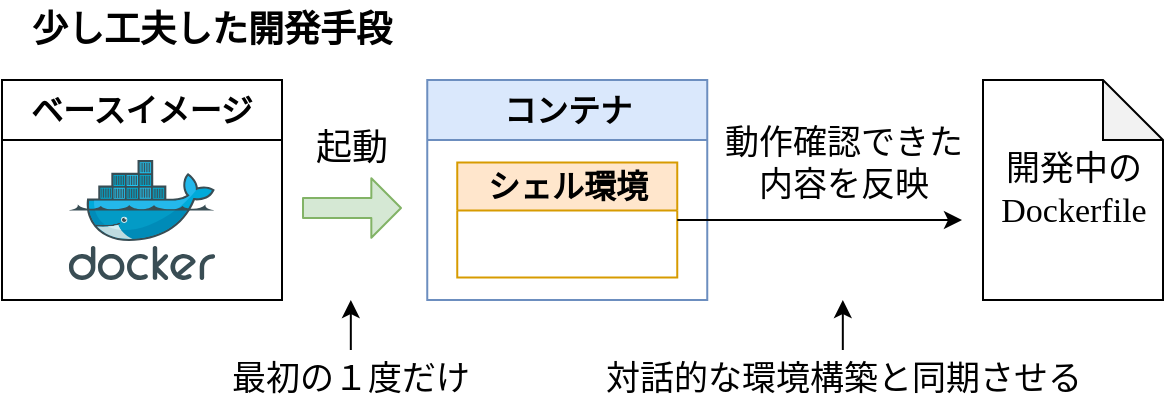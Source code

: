 <mxfile>
    <diagram id="O9MsgoVJyA5zUJ9LyIUo" name="ページ1">
        <mxGraphModel dx="1305" dy="1423" grid="1" gridSize="10" guides="1" tooltips="1" connect="1" arrows="1" fold="1" page="1" pageScale="1" pageWidth="583" pageHeight="413" math="0" shadow="0">
            <root>
                <mxCell id="0"/>
                <mxCell id="1" parent="0"/>
                <mxCell id="2" value="&lt;font style=&quot;font-size: 17px;&quot;&gt;開発中の&lt;br&gt;Dockerfile&lt;/font&gt;" style="shape=note;whiteSpace=wrap;html=1;backgroundOutline=1;darkOpacity=0.05;fontFamily=Noto Sans JP;fontSource=https%3A%2F%2Ffonts.googleapis.com%2Fcss%3Ffamily%3DNoto%2BSans%2BJP;" parent="1" vertex="1">
                    <mxGeometry x="490.5" y="40" width="90" height="110" as="geometry"/>
                </mxCell>
                <mxCell id="26" value="&lt;font style=&quot;font-size: 16px;&quot;&gt;ベースイメージ&lt;/font&gt;" style="swimlane;whiteSpace=wrap;html=1;startSize=30;fontFamily=Noto Sans JP;fontSource=https%3A%2F%2Ffonts.googleapis.com%2Fcss%3Ffamily%3DNoto%2BSans%2BJP;" parent="1" vertex="1">
                    <mxGeometry y="40" width="140" height="110" as="geometry"/>
                </mxCell>
                <mxCell id="27" value="" style="sketch=0;aspect=fixed;html=1;points=[];align=center;image;fontSize=12;image=img/lib/mscae/Docker.svg;fontFamily=Noto Sans JP;fontSource=https%3A%2F%2Ffonts.googleapis.com%2Fcss%3Ffamily%3DNoto%2BSans%2BJP;" parent="26" vertex="1">
                    <mxGeometry x="33.41" y="40" width="73.17" height="60" as="geometry"/>
                </mxCell>
                <mxCell id="33" value="&lt;font style=&quot;font-size: 18px;&quot;&gt;起動&lt;/font&gt;" style="text;html=1;strokeColor=none;fillColor=none;align=center;verticalAlign=middle;whiteSpace=wrap;rounded=0;labelBackgroundColor=#FFFFFF;fontSize=18;fontColor=#000000;fontFamily=Noto Sans JP;fontSource=https%3A%2F%2Ffonts.googleapis.com%2Fcss%3Ffamily%3DNoto%2BSans%2BJP;" parent="1" vertex="1">
                    <mxGeometry x="155" y="64" width="40" height="20" as="geometry"/>
                </mxCell>
                <mxCell id="43" value="&lt;font style=&quot;font-size: 16px;&quot;&gt;コンテナ&lt;/font&gt;" style="swimlane;whiteSpace=wrap;html=1;startSize=30;fillColor=#dae8fc;strokeColor=#6c8ebf;fontFamily=Noto Sans JP;fontSource=https%3A%2F%2Ffonts.googleapis.com%2Fcss%3Ffamily%3DNoto%2BSans%2BJP;" parent="1" vertex="1">
                    <mxGeometry x="212.63" y="40" width="140" height="110" as="geometry"/>
                </mxCell>
                <mxCell id="44" value="&lt;font style=&quot;font-size: 16px;&quot;&gt;シェル環境&lt;/font&gt;" style="swimlane;whiteSpace=wrap;html=1;fontSize=16;startSize=24;fillColor=#ffe6cc;strokeColor=#d79b00;fontFamily=Noto Sans JP;fontSource=https%3A%2F%2Ffonts.googleapis.com%2Fcss%3Ffamily%3DNoto%2BSans%2BJP;" parent="43" vertex="1">
                    <mxGeometry x="15" y="41.25" width="110" height="57.5" as="geometry"/>
                </mxCell>
                <mxCell id="62" value="" style="shape=flexArrow;endArrow=classic;html=1;fontSize=18;fontColor=#000000;fillColor=#d5e8d4;strokeColor=#82b366;endWidth=18.75;endSize=4.612;fontFamily=Noto Sans JP;fontSource=https%3A%2F%2Ffonts.googleapis.com%2Fcss%3Ffamily%3DNoto%2BSans%2BJP;" parent="1" edge="1">
                    <mxGeometry width="50" height="50" relative="1" as="geometry">
                        <mxPoint x="150" y="104" as="sourcePoint"/>
                        <mxPoint x="200" y="104" as="targetPoint"/>
                    </mxGeometry>
                </mxCell>
                <mxCell id="73" value="&lt;font style=&quot;font-size: 17px;&quot;&gt;最初の１度だけ&lt;/font&gt;" style="text;html=1;strokeColor=none;fillColor=none;align=center;verticalAlign=middle;whiteSpace=wrap;rounded=0;fontFamily=Noto Sans JP;fontSource=https%3A%2F%2Ffonts.googleapis.com%2Fcss%3Ffamily%3DNoto%2BSans%2BJP;" parent="1" vertex="1">
                    <mxGeometry x="114.35" y="180" width="121.3" height="20" as="geometry"/>
                </mxCell>
                <mxCell id="74" value="" style="endArrow=classic;html=1;fontFamily=Noto Sans JP;fontSource=https%3A%2F%2Ffonts.googleapis.com%2Fcss%3Ffamily%3DNoto%2BSans%2BJP;" parent="1" edge="1">
                    <mxGeometry width="50" height="50" relative="1" as="geometry">
                        <mxPoint x="174.41" y="175" as="sourcePoint"/>
                        <mxPoint x="174.41" y="150" as="targetPoint"/>
                    </mxGeometry>
                </mxCell>
                <mxCell id="85" style="edgeStyle=none;html=1;fontColor=#000000;exitX=1;exitY=0.5;exitDx=0;exitDy=0;fontFamily=Noto Sans JP;fontSource=https%3A%2F%2Ffonts.googleapis.com%2Fcss%3Ffamily%3DNoto%2BSans%2BJP;" parent="1" source="44" edge="1">
                    <mxGeometry relative="1" as="geometry">
                        <mxPoint x="480" y="110" as="targetPoint"/>
                        <mxPoint x="360" y="110" as="sourcePoint"/>
                    </mxGeometry>
                </mxCell>
                <mxCell id="86" value="&lt;font style=&quot;font-size: 17px;&quot;&gt;動作確認できた内容を反映&lt;/font&gt;" style="text;html=1;strokeColor=none;fillColor=none;align=center;verticalAlign=middle;whiteSpace=wrap;rounded=0;fontColor=#000000;fontFamily=Noto Sans JP;fontSource=https%3A%2F%2Ffonts.googleapis.com%2Fcss%3Ffamily%3DNoto%2BSans%2BJP;" parent="1" vertex="1">
                    <mxGeometry x="356" y="64" width="130" height="35" as="geometry"/>
                </mxCell>
                <mxCell id="93" value="&lt;font style=&quot;font-size: 17px;&quot;&gt;対話的な環境構築と同期させる&lt;/font&gt;" style="text;html=1;strokeColor=none;fillColor=none;align=center;verticalAlign=middle;whiteSpace=wrap;rounded=0;fontFamily=Noto Sans JP;fontSource=https%3A%2F%2Ffonts.googleapis.com%2Fcss%3Ffamily%3DNoto%2BSans%2BJP;" parent="1" vertex="1">
                    <mxGeometry x="301" y="180" width="240" height="20" as="geometry"/>
                </mxCell>
                <mxCell id="94" value="" style="endArrow=classic;html=1;fontFamily=Noto Sans JP;fontSource=https%3A%2F%2Ffonts.googleapis.com%2Fcss%3Ffamily%3DNoto%2BSans%2BJP;" parent="1" edge="1">
                    <mxGeometry width="50" height="50" relative="1" as="geometry">
                        <mxPoint x="420.41" y="175" as="sourcePoint"/>
                        <mxPoint x="420.41" y="150" as="targetPoint"/>
                    </mxGeometry>
                </mxCell>
                <mxCell id="95" value="&lt;font style=&quot;font-size: 18px;&quot;&gt;&lt;b&gt;少し工夫した開発手段&lt;/b&gt;&lt;/font&gt;" style="text;html=1;strokeColor=none;fillColor=none;align=center;verticalAlign=middle;whiteSpace=wrap;rounded=0;fontFamily=Noto Sans JP;fontSource=https%3A%2F%2Ffonts.googleapis.com%2Fcss%3Ffamily%3DNoto%2BSans%2BJP;" parent="1" vertex="1">
                    <mxGeometry x="10" width="190" height="30" as="geometry"/>
                </mxCell>
            </root>
        </mxGraphModel>
    </diagram>
</mxfile>